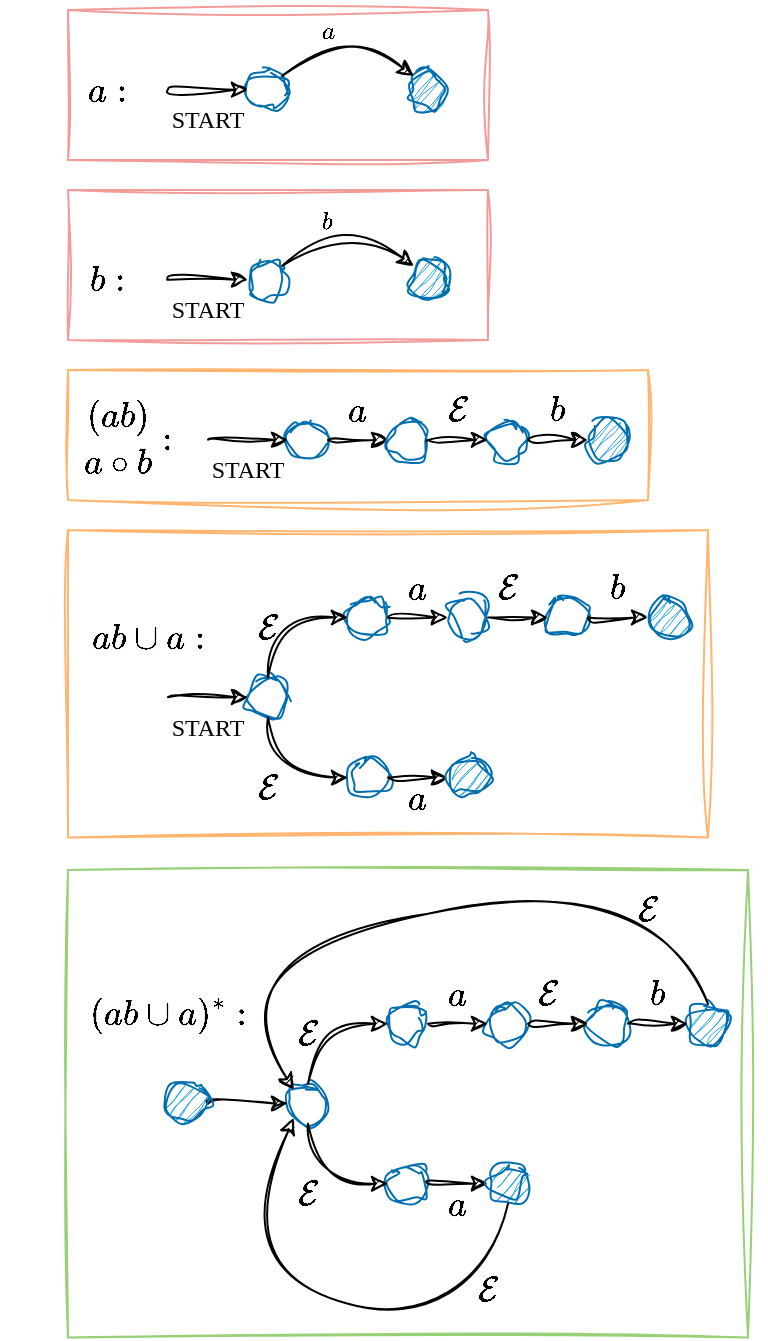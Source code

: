 <mxfile version="28.2.5">
  <diagram name="Pagina-1" id="MN7WsSKvXLgIGYer2BLl">
    <mxGraphModel dx="676" dy="473" grid="1" gridSize="10" guides="1" tooltips="1" connect="1" arrows="1" fold="1" page="1" pageScale="1" pageWidth="827" pageHeight="1169" math="1" shadow="0">
      <root>
        <mxCell id="0" />
        <mxCell id="1" parent="0" />
        <mxCell id="k1Dcnds8sTbt5Jc8Jx6L-89" value="" style="group" vertex="1" connectable="0" parent="1">
          <mxGeometry x="230" y="570" width="320" height="153.75" as="geometry" />
        </mxCell>
        <mxCell id="k1Dcnds8sTbt5Jc8Jx6L-24" value="&lt;font style=&quot;font-size: 15px;&quot;&gt;$$ab\cup a:$$&lt;/font&gt;" style="text;html=1;align=center;verticalAlign=middle;whiteSpace=wrap;rounded=0;fontColor=default;" vertex="1" parent="k1Dcnds8sTbt5Jc8Jx6L-89">
          <mxGeometry x="10" y="38.75" width="60" height="30" as="geometry" />
        </mxCell>
        <mxCell id="k1Dcnds8sTbt5Jc8Jx6L-25" value="" style="ellipse;whiteSpace=wrap;html=1;sketch=1;curveFitting=1;jiggle=2;fillColor=none;fontColor=#ffffff;strokeColor=#006EAF;" vertex="1" parent="k1Dcnds8sTbt5Jc8Jx6L-89">
          <mxGeometry x="90" y="73.75" width="20" height="20" as="geometry" />
        </mxCell>
        <mxCell id="k1Dcnds8sTbt5Jc8Jx6L-26" value="" style="curved=1;endArrow=classic;html=1;rounded=0;exitX=1;exitY=0.5;exitDx=0;exitDy=0;entryX=0;entryY=0.5;entryDx=0;entryDy=0;sketch=1;curveFitting=1;jiggle=2;" edge="1" parent="k1Dcnds8sTbt5Jc8Jx6L-89">
          <mxGeometry width="50" height="50" relative="1" as="geometry">
            <mxPoint x="50" y="83.58" as="sourcePoint" />
            <mxPoint x="90" y="83.58" as="targetPoint" />
            <Array as="points" />
          </mxGeometry>
        </mxCell>
        <mxCell id="k1Dcnds8sTbt5Jc8Jx6L-27" value="START" style="text;html=1;align=center;verticalAlign=middle;whiteSpace=wrap;rounded=0;fontFamily=Comic Sans MS;" vertex="1" parent="k1Dcnds8sTbt5Jc8Jx6L-89">
          <mxGeometry x="40" y="83.75" width="60" height="30" as="geometry" />
        </mxCell>
        <mxCell id="k1Dcnds8sTbt5Jc8Jx6L-28" value="" style="ellipse;whiteSpace=wrap;html=1;sketch=1;curveFitting=1;jiggle=2;fillColor=none;fontColor=#ffffff;strokeColor=#006EAF;" vertex="1" parent="k1Dcnds8sTbt5Jc8Jx6L-89">
          <mxGeometry x="140" y="113.75" width="20" height="20" as="geometry" />
        </mxCell>
        <mxCell id="k1Dcnds8sTbt5Jc8Jx6L-29" value="" style="ellipse;whiteSpace=wrap;html=1;sketch=1;curveFitting=1;jiggle=2;fillColor=none;fontColor=#ffffff;strokeColor=#006EAF;" vertex="1" parent="k1Dcnds8sTbt5Jc8Jx6L-89">
          <mxGeometry x="140" y="33.75" width="20" height="20" as="geometry" />
        </mxCell>
        <mxCell id="k1Dcnds8sTbt5Jc8Jx6L-30" value="" style="curved=1;endArrow=classic;html=1;rounded=0;exitX=0.5;exitY=0;exitDx=0;exitDy=0;entryX=0;entryY=0.5;entryDx=0;entryDy=0;sketch=1;curveFitting=1;jiggle=2;" edge="1" parent="k1Dcnds8sTbt5Jc8Jx6L-89" source="k1Dcnds8sTbt5Jc8Jx6L-25" target="k1Dcnds8sTbt5Jc8Jx6L-29">
          <mxGeometry width="50" height="50" relative="1" as="geometry">
            <mxPoint x="80" y="43.67" as="sourcePoint" />
            <mxPoint x="120" y="43.67" as="targetPoint" />
            <Array as="points">
              <mxPoint x="100" y="43.75" />
            </Array>
          </mxGeometry>
        </mxCell>
        <mxCell id="k1Dcnds8sTbt5Jc8Jx6L-31" value="" style="curved=1;endArrow=classic;html=1;rounded=0;exitX=0.5;exitY=1;exitDx=0;exitDy=0;entryX=0;entryY=0.5;entryDx=0;entryDy=0;sketch=1;curveFitting=1;jiggle=2;" edge="1" parent="k1Dcnds8sTbt5Jc8Jx6L-89" source="k1Dcnds8sTbt5Jc8Jx6L-25" target="k1Dcnds8sTbt5Jc8Jx6L-28">
          <mxGeometry width="50" height="50" relative="1" as="geometry">
            <mxPoint x="100" y="83.75" as="sourcePoint" />
            <mxPoint x="120" y="53.75" as="targetPoint" />
            <Array as="points">
              <mxPoint x="100" y="123.75" />
            </Array>
          </mxGeometry>
        </mxCell>
        <mxCell id="k1Dcnds8sTbt5Jc8Jx6L-32" value="" style="ellipse;whiteSpace=wrap;html=1;sketch=1;curveFitting=1;jiggle=2;fillColor=none;fontColor=#ffffff;strokeColor=#006EAF;" vertex="1" parent="k1Dcnds8sTbt5Jc8Jx6L-89">
          <mxGeometry x="190" y="33.75" width="20" height="20" as="geometry" />
        </mxCell>
        <mxCell id="k1Dcnds8sTbt5Jc8Jx6L-33" value="" style="curved=1;endArrow=classic;html=1;rounded=0;exitX=1;exitY=0.5;exitDx=0;exitDy=0;entryX=0;entryY=0.5;entryDx=0;entryDy=0;sketch=1;curveFitting=1;jiggle=2;" edge="1" parent="k1Dcnds8sTbt5Jc8Jx6L-89" source="k1Dcnds8sTbt5Jc8Jx6L-29" target="k1Dcnds8sTbt5Jc8Jx6L-32">
          <mxGeometry width="50" height="50" relative="1" as="geometry">
            <mxPoint x="140" y="43.56" as="sourcePoint" />
            <mxPoint x="170" y="43.56" as="targetPoint" />
          </mxGeometry>
        </mxCell>
        <mxCell id="k1Dcnds8sTbt5Jc8Jx6L-34" value="&lt;font style=&quot;font-size: 15px;&quot;&gt;$$\mathcal{E}$$&lt;/font&gt;" style="text;html=1;align=center;verticalAlign=middle;whiteSpace=wrap;rounded=0;fontColor=default;" vertex="1" parent="k1Dcnds8sTbt5Jc8Jx6L-89">
          <mxGeometry x="70" y="113.75" width="60" height="30" as="geometry" />
        </mxCell>
        <mxCell id="k1Dcnds8sTbt5Jc8Jx6L-35" value="&lt;font style=&quot;font-size: 15px;&quot;&gt;$$\mathcal{E}$$&lt;/font&gt;" style="text;html=1;align=center;verticalAlign=middle;whiteSpace=wrap;rounded=0;fontColor=default;" vertex="1" parent="k1Dcnds8sTbt5Jc8Jx6L-89">
          <mxGeometry x="70" y="33.75" width="60" height="30" as="geometry" />
        </mxCell>
        <mxCell id="k1Dcnds8sTbt5Jc8Jx6L-36" value="" style="curved=1;endArrow=classic;html=1;rounded=0;exitX=1;exitY=0.5;exitDx=0;exitDy=0;sketch=1;curveFitting=1;jiggle=2;entryX=0;entryY=0.5;entryDx=0;entryDy=0;" edge="1" parent="k1Dcnds8sTbt5Jc8Jx6L-89" source="k1Dcnds8sTbt5Jc8Jx6L-28" target="k1Dcnds8sTbt5Jc8Jx6L-37">
          <mxGeometry width="50" height="50" relative="1" as="geometry">
            <mxPoint x="190" y="113.75" as="sourcePoint" />
            <mxPoint x="170" y="143.75" as="targetPoint" />
            <Array as="points" />
          </mxGeometry>
        </mxCell>
        <mxCell id="k1Dcnds8sTbt5Jc8Jx6L-37" value="" style="ellipse;whiteSpace=wrap;html=1;sketch=1;curveFitting=1;jiggle=2;fillColor=#1ba1e2;fontColor=#ffffff;strokeColor=#006EAF;" vertex="1" parent="k1Dcnds8sTbt5Jc8Jx6L-89">
          <mxGeometry x="190" y="113.75" width="20" height="20" as="geometry" />
        </mxCell>
        <mxCell id="k1Dcnds8sTbt5Jc8Jx6L-38" value="" style="ellipse;whiteSpace=wrap;html=1;sketch=1;curveFitting=1;jiggle=2;fillColor=#1ba1e2;fontColor=#ffffff;strokeColor=#006EAF;" vertex="1" parent="k1Dcnds8sTbt5Jc8Jx6L-89">
          <mxGeometry x="290" y="33.75" width="20" height="20" as="geometry" />
        </mxCell>
        <mxCell id="k1Dcnds8sTbt5Jc8Jx6L-41" value="&lt;font style=&quot;font-size: 15px;&quot;&gt;$$a$$&lt;/font&gt;" style="text;html=1;align=center;verticalAlign=middle;whiteSpace=wrap;rounded=0;fontColor=default;" vertex="1" parent="k1Dcnds8sTbt5Jc8Jx6L-89">
          <mxGeometry x="160" y="123.75" width="30" height="20" as="geometry" />
        </mxCell>
        <mxCell id="k1Dcnds8sTbt5Jc8Jx6L-42" value="&lt;font style=&quot;font-size: 15px;&quot;&gt;$$a$$&lt;/font&gt;" style="text;html=1;align=center;verticalAlign=middle;whiteSpace=wrap;rounded=0;fontColor=default;" vertex="1" parent="k1Dcnds8sTbt5Jc8Jx6L-89">
          <mxGeometry x="160" y="18.75" width="30" height="20" as="geometry" />
        </mxCell>
        <mxCell id="k1Dcnds8sTbt5Jc8Jx6L-44" value="&lt;font style=&quot;font-size: 15px;&quot;&gt;$$\mathcal{b}$$&lt;/font&gt;" style="text;html=1;align=center;verticalAlign=middle;whiteSpace=wrap;rounded=0;fontColor=default;" vertex="1" parent="k1Dcnds8sTbt5Jc8Jx6L-89">
          <mxGeometry x="260" y="18.75" width="30" height="20" as="geometry" />
        </mxCell>
        <mxCell id="k1Dcnds8sTbt5Jc8Jx6L-45" value="" style="ellipse;whiteSpace=wrap;html=1;sketch=1;curveFitting=1;jiggle=2;fillColor=none;fontColor=#ffffff;strokeColor=#006EAF;" vertex="1" parent="k1Dcnds8sTbt5Jc8Jx6L-89">
          <mxGeometry x="240" y="33.75" width="20" height="20" as="geometry" />
        </mxCell>
        <mxCell id="k1Dcnds8sTbt5Jc8Jx6L-46" value="" style="curved=1;endArrow=classic;html=1;rounded=0;exitX=1;exitY=0.5;exitDx=0;exitDy=0;entryX=0;entryY=0.5;entryDx=0;entryDy=0;sketch=1;curveFitting=1;jiggle=2;" edge="1" parent="k1Dcnds8sTbt5Jc8Jx6L-89" source="k1Dcnds8sTbt5Jc8Jx6L-32" target="k1Dcnds8sTbt5Jc8Jx6L-45">
          <mxGeometry width="50" height="50" relative="1" as="geometry">
            <mxPoint x="210" y="63.37" as="sourcePoint" />
            <mxPoint x="240" y="63.37" as="targetPoint" />
          </mxGeometry>
        </mxCell>
        <mxCell id="k1Dcnds8sTbt5Jc8Jx6L-47" value="" style="curved=1;endArrow=classic;html=1;rounded=0;exitX=1;exitY=0.5;exitDx=0;exitDy=0;entryX=0;entryY=0.5;entryDx=0;entryDy=0;sketch=1;curveFitting=1;jiggle=2;" edge="1" parent="k1Dcnds8sTbt5Jc8Jx6L-89" source="k1Dcnds8sTbt5Jc8Jx6L-45" target="k1Dcnds8sTbt5Jc8Jx6L-38">
          <mxGeometry width="50" height="50" relative="1" as="geometry">
            <mxPoint x="270" y="83.37" as="sourcePoint" />
            <mxPoint x="300" y="83.37" as="targetPoint" />
          </mxGeometry>
        </mxCell>
        <mxCell id="k1Dcnds8sTbt5Jc8Jx6L-49" value="&lt;font style=&quot;font-size: 15px;&quot;&gt;$$\mathcal{E}$$&lt;/font&gt;" style="text;html=1;align=center;verticalAlign=middle;whiteSpace=wrap;rounded=0;fontColor=default;" vertex="1" parent="k1Dcnds8sTbt5Jc8Jx6L-89">
          <mxGeometry x="200" y="18.75" width="40" height="20" as="geometry" />
        </mxCell>
        <mxCell id="k1Dcnds8sTbt5Jc8Jx6L-87" value="" style="rounded=0;whiteSpace=wrap;html=1;fillColor=none;sketch=1;curveFitting=1;jiggle=2;strokeColor=#FFB570;" vertex="1" parent="k1Dcnds8sTbt5Jc8Jx6L-89">
          <mxGeometry width="320" height="153.75" as="geometry" />
        </mxCell>
        <mxCell id="k1Dcnds8sTbt5Jc8Jx6L-90" value="" style="group" vertex="1" connectable="0" parent="1">
          <mxGeometry x="220" y="400" width="220" height="75" as="geometry" />
        </mxCell>
        <mxCell id="k1Dcnds8sTbt5Jc8Jx6L-3" value="" style="ellipse;whiteSpace=wrap;html=1;sketch=1;curveFitting=1;jiggle=2;fillColor=none;fontColor=#ffffff;strokeColor=#006EAF;" vertex="1" parent="k1Dcnds8sTbt5Jc8Jx6L-90">
          <mxGeometry x="100" y="35" width="20" height="20" as="geometry" />
        </mxCell>
        <mxCell id="k1Dcnds8sTbt5Jc8Jx6L-4" value="" style="ellipse;whiteSpace=wrap;html=1;sketch=1;curveFitting=1;jiggle=2;fillColor=#1ba1e2;fontColor=#ffffff;strokeColor=#006EAF;" vertex="1" parent="k1Dcnds8sTbt5Jc8Jx6L-90">
          <mxGeometry x="180" y="35" width="20" height="20" as="geometry" />
        </mxCell>
        <mxCell id="k1Dcnds8sTbt5Jc8Jx6L-5" value="" style="curved=1;endArrow=classic;html=1;rounded=0;exitX=1;exitY=0;exitDx=0;exitDy=0;entryX=0;entryY=0;entryDx=0;entryDy=0;sketch=1;curveFitting=1;jiggle=2;" edge="1" parent="k1Dcnds8sTbt5Jc8Jx6L-90" source="k1Dcnds8sTbt5Jc8Jx6L-3" target="k1Dcnds8sTbt5Jc8Jx6L-4">
          <mxGeometry width="50" height="50" relative="1" as="geometry">
            <mxPoint x="174" y="111" as="sourcePoint" />
            <mxPoint x="226" y="111" as="targetPoint" />
            <Array as="points">
              <mxPoint x="150" y="15" />
            </Array>
          </mxGeometry>
        </mxCell>
        <mxCell id="k1Dcnds8sTbt5Jc8Jx6L-6" value="" style="curved=1;endArrow=classic;html=1;rounded=0;exitX=1;exitY=0.5;exitDx=0;exitDy=0;entryX=0;entryY=0.5;entryDx=0;entryDy=0;sketch=1;curveFitting=1;jiggle=2;" edge="1" parent="k1Dcnds8sTbt5Jc8Jx6L-90">
          <mxGeometry width="50" height="50" relative="1" as="geometry">
            <mxPoint x="60" y="44.83" as="sourcePoint" />
            <mxPoint x="100" y="44.83" as="targetPoint" />
            <Array as="points" />
          </mxGeometry>
        </mxCell>
        <mxCell id="k1Dcnds8sTbt5Jc8Jx6L-7" value="START" style="text;html=1;align=center;verticalAlign=middle;whiteSpace=wrap;rounded=0;fontFamily=Comic Sans MS;" vertex="1" parent="k1Dcnds8sTbt5Jc8Jx6L-90">
          <mxGeometry x="50" y="45" width="60" height="30" as="geometry" />
        </mxCell>
        <mxCell id="k1Dcnds8sTbt5Jc8Jx6L-8" value="&lt;font style=&quot;font-size: 15px;&quot;&gt;$$b:$$&lt;/font&gt;" style="text;html=1;align=center;verticalAlign=middle;whiteSpace=wrap;rounded=0;fontColor=default;" vertex="1" parent="k1Dcnds8sTbt5Jc8Jx6L-90">
          <mxGeometry y="30" width="60" height="30" as="geometry" />
        </mxCell>
        <mxCell id="k1Dcnds8sTbt5Jc8Jx6L-9" value="$$b$$" style="text;html=1;align=center;verticalAlign=middle;whiteSpace=wrap;rounded=0;fontFamily=Comic Sans MS;fontColor=default;" vertex="1" parent="k1Dcnds8sTbt5Jc8Jx6L-90">
          <mxGeometry x="110" width="60" height="30" as="geometry" />
        </mxCell>
        <mxCell id="k1Dcnds8sTbt5Jc8Jx6L-81" value="" style="rounded=0;whiteSpace=wrap;html=1;fillColor=none;sketch=1;curveFitting=1;jiggle=2;strokeColor=#F19C99;" vertex="1" parent="k1Dcnds8sTbt5Jc8Jx6L-90">
          <mxGeometry x="10" width="210" height="75" as="geometry" />
        </mxCell>
        <mxCell id="k1Dcnds8sTbt5Jc8Jx6L-91" value="" style="group" vertex="1" connectable="0" parent="1">
          <mxGeometry x="220" y="305" width="220" height="80" as="geometry" />
        </mxCell>
        <mxCell id="ddl-roebjKmBMkPWHnF6-1" value="" style="ellipse;whiteSpace=wrap;html=1;sketch=1;curveFitting=1;jiggle=2;fillColor=none;fontColor=#ffffff;strokeColor=#006EAF;" parent="k1Dcnds8sTbt5Jc8Jx6L-91" vertex="1">
          <mxGeometry x="100" y="35" width="20" height="20" as="geometry" />
        </mxCell>
        <mxCell id="ddl-roebjKmBMkPWHnF6-2" value="" style="ellipse;whiteSpace=wrap;html=1;sketch=1;curveFitting=1;jiggle=2;fillColor=#1ba1e2;fontColor=#ffffff;strokeColor=#006EAF;" parent="k1Dcnds8sTbt5Jc8Jx6L-91" vertex="1">
          <mxGeometry x="180" y="35" width="20" height="20" as="geometry" />
        </mxCell>
        <mxCell id="ddl-roebjKmBMkPWHnF6-4" value="" style="curved=1;endArrow=classic;html=1;rounded=0;exitX=1;exitY=0;exitDx=0;exitDy=0;entryX=0;entryY=0;entryDx=0;entryDy=0;sketch=1;curveFitting=1;jiggle=2;" parent="k1Dcnds8sTbt5Jc8Jx6L-91" source="ddl-roebjKmBMkPWHnF6-1" target="ddl-roebjKmBMkPWHnF6-2" edge="1">
          <mxGeometry width="50" height="50" relative="1" as="geometry">
            <mxPoint x="174" y="111" as="sourcePoint" />
            <mxPoint x="226" y="111" as="targetPoint" />
            <Array as="points">
              <mxPoint x="150" y="15" />
            </Array>
          </mxGeometry>
        </mxCell>
        <mxCell id="61cGgM1Lmk8JUmtUeZvV-2" value="" style="curved=1;endArrow=classic;html=1;rounded=0;exitX=1;exitY=0.5;exitDx=0;exitDy=0;entryX=0;entryY=0.5;entryDx=0;entryDy=0;sketch=1;curveFitting=1;jiggle=2;" parent="k1Dcnds8sTbt5Jc8Jx6L-91" edge="1">
          <mxGeometry width="50" height="50" relative="1" as="geometry">
            <mxPoint x="60" y="44.83" as="sourcePoint" />
            <mxPoint x="100" y="44.83" as="targetPoint" />
            <Array as="points" />
          </mxGeometry>
        </mxCell>
        <mxCell id="61cGgM1Lmk8JUmtUeZvV-3" value="START" style="text;html=1;align=center;verticalAlign=middle;whiteSpace=wrap;rounded=0;fontFamily=Comic Sans MS;" parent="k1Dcnds8sTbt5Jc8Jx6L-91" vertex="1">
          <mxGeometry x="50" y="45" width="60" height="30" as="geometry" />
        </mxCell>
        <mxCell id="k1Dcnds8sTbt5Jc8Jx6L-1" value="&lt;font style=&quot;font-size: 15px;&quot;&gt;$$a:$$&lt;/font&gt;" style="text;html=1;align=center;verticalAlign=middle;whiteSpace=wrap;rounded=0;fontColor=default;" vertex="1" parent="k1Dcnds8sTbt5Jc8Jx6L-91">
          <mxGeometry y="30" width="60" height="30" as="geometry" />
        </mxCell>
        <mxCell id="k1Dcnds8sTbt5Jc8Jx6L-2" value="$$a$$" style="text;html=1;align=center;verticalAlign=middle;whiteSpace=wrap;rounded=0;fontFamily=Comic Sans MS;fontColor=default;" vertex="1" parent="k1Dcnds8sTbt5Jc8Jx6L-91">
          <mxGeometry x="110" width="60" height="30" as="geometry" />
        </mxCell>
        <mxCell id="k1Dcnds8sTbt5Jc8Jx6L-82" value="" style="rounded=0;whiteSpace=wrap;html=1;fillColor=none;sketch=1;curveFitting=1;jiggle=2;strokeColor=#F19C99;" vertex="1" parent="k1Dcnds8sTbt5Jc8Jx6L-91">
          <mxGeometry x="10" y="5" width="210" height="75" as="geometry" />
        </mxCell>
        <mxCell id="k1Dcnds8sTbt5Jc8Jx6L-92" value="" style="group" vertex="1" connectable="0" parent="1">
          <mxGeometry x="230" y="490" width="290" height="65" as="geometry" />
        </mxCell>
        <mxCell id="k1Dcnds8sTbt5Jc8Jx6L-10" value="" style="ellipse;whiteSpace=wrap;html=1;sketch=1;curveFitting=1;jiggle=2;fillColor=none;fontColor=#ffffff;strokeColor=#006EAF;" vertex="1" parent="k1Dcnds8sTbt5Jc8Jx6L-92">
          <mxGeometry x="110" y="25" width="20" height="20" as="geometry" />
        </mxCell>
        <mxCell id="k1Dcnds8sTbt5Jc8Jx6L-12" value="" style="curved=1;endArrow=classic;html=1;rounded=0;exitX=1;exitY=0.5;exitDx=0;exitDy=0;entryX=0;entryY=0.5;entryDx=0;entryDy=0;sketch=1;curveFitting=1;jiggle=2;" edge="1" parent="k1Dcnds8sTbt5Jc8Jx6L-92" source="k1Dcnds8sTbt5Jc8Jx6L-10" target="k1Dcnds8sTbt5Jc8Jx6L-17">
          <mxGeometry width="50" height="50" relative="1" as="geometry">
            <mxPoint x="184" y="101" as="sourcePoint" />
            <mxPoint x="192.929" y="27.929" as="targetPoint" />
          </mxGeometry>
        </mxCell>
        <mxCell id="k1Dcnds8sTbt5Jc8Jx6L-13" value="" style="curved=1;endArrow=classic;html=1;rounded=0;exitX=1;exitY=0.5;exitDx=0;exitDy=0;entryX=0;entryY=0.5;entryDx=0;entryDy=0;sketch=1;curveFitting=1;jiggle=2;" edge="1" parent="k1Dcnds8sTbt5Jc8Jx6L-92">
          <mxGeometry width="50" height="50" relative="1" as="geometry">
            <mxPoint x="70" y="34.83" as="sourcePoint" />
            <mxPoint x="110" y="34.83" as="targetPoint" />
            <Array as="points" />
          </mxGeometry>
        </mxCell>
        <mxCell id="k1Dcnds8sTbt5Jc8Jx6L-14" value="START" style="text;html=1;align=center;verticalAlign=middle;whiteSpace=wrap;rounded=0;fontFamily=Comic Sans MS;" vertex="1" parent="k1Dcnds8sTbt5Jc8Jx6L-92">
          <mxGeometry x="60" y="35" width="60" height="30" as="geometry" />
        </mxCell>
        <mxCell id="k1Dcnds8sTbt5Jc8Jx6L-15" value="&lt;font style=&quot;font-size: 15px;&quot;&gt;$$\begin{gathered}(ab)\\a\circ b \end{gathered}:$$&lt;/font&gt;" style="text;html=1;align=center;verticalAlign=middle;whiteSpace=wrap;rounded=0;fontColor=default;" vertex="1" parent="k1Dcnds8sTbt5Jc8Jx6L-92">
          <mxGeometry y="20" width="60" height="30" as="geometry" />
        </mxCell>
        <mxCell id="k1Dcnds8sTbt5Jc8Jx6L-16" value="" style="ellipse;whiteSpace=wrap;html=1;sketch=1;curveFitting=1;jiggle=2;fillColor=#1ba1e2;fontColor=#ffffff;strokeColor=#006EAF;" vertex="1" parent="k1Dcnds8sTbt5Jc8Jx6L-92">
          <mxGeometry x="260" y="25" width="20" height="20" as="geometry" />
        </mxCell>
        <mxCell id="k1Dcnds8sTbt5Jc8Jx6L-17" value="" style="ellipse;whiteSpace=wrap;html=1;sketch=1;curveFitting=1;jiggle=2;fillColor=none;fontColor=#ffffff;strokeColor=#006EAF;" vertex="1" parent="k1Dcnds8sTbt5Jc8Jx6L-92">
          <mxGeometry x="160" y="25" width="20" height="20" as="geometry" />
        </mxCell>
        <mxCell id="k1Dcnds8sTbt5Jc8Jx6L-18" value="" style="ellipse;whiteSpace=wrap;html=1;sketch=1;curveFitting=1;jiggle=2;fillColor=none;fontColor=#ffffff;strokeColor=#006EAF;" vertex="1" parent="k1Dcnds8sTbt5Jc8Jx6L-92">
          <mxGeometry x="210" y="25" width="20" height="20" as="geometry" />
        </mxCell>
        <mxCell id="k1Dcnds8sTbt5Jc8Jx6L-19" value="" style="curved=1;endArrow=classic;html=1;rounded=0;exitX=1;exitY=0.5;exitDx=0;exitDy=0;entryX=0;entryY=0.5;entryDx=0;entryDy=0;sketch=1;curveFitting=1;jiggle=2;" edge="1" parent="k1Dcnds8sTbt5Jc8Jx6L-92" source="k1Dcnds8sTbt5Jc8Jx6L-17" target="k1Dcnds8sTbt5Jc8Jx6L-18">
          <mxGeometry width="50" height="50" relative="1" as="geometry">
            <mxPoint x="180" y="25" as="sourcePoint" />
            <mxPoint x="216" y="25" as="targetPoint" />
          </mxGeometry>
        </mxCell>
        <mxCell id="k1Dcnds8sTbt5Jc8Jx6L-23" value="" style="curved=1;endArrow=classic;html=1;rounded=0;entryX=0;entryY=0.5;entryDx=0;entryDy=0;sketch=1;curveFitting=1;jiggle=2;" edge="1" parent="k1Dcnds8sTbt5Jc8Jx6L-92" target="k1Dcnds8sTbt5Jc8Jx6L-16">
          <mxGeometry width="50" height="50" relative="1" as="geometry">
            <mxPoint x="230" y="35" as="sourcePoint" />
            <mxPoint x="260" y="35" as="targetPoint" />
          </mxGeometry>
        </mxCell>
        <mxCell id="k1Dcnds8sTbt5Jc8Jx6L-43" value="&lt;font style=&quot;font-size: 15px;&quot;&gt;$$a$$&lt;/font&gt;" style="text;html=1;align=center;verticalAlign=middle;whiteSpace=wrap;rounded=0;fontColor=default;" vertex="1" parent="k1Dcnds8sTbt5Jc8Jx6L-92">
          <mxGeometry x="130" y="10" width="30" height="20" as="geometry" />
        </mxCell>
        <mxCell id="k1Dcnds8sTbt5Jc8Jx6L-50" value="&lt;font style=&quot;font-size: 15px;&quot;&gt;$$\mathcal{E}$$&lt;/font&gt;" style="text;html=1;align=center;verticalAlign=middle;whiteSpace=wrap;rounded=0;fontColor=default;" vertex="1" parent="k1Dcnds8sTbt5Jc8Jx6L-92">
          <mxGeometry x="175" y="10" width="40" height="20" as="geometry" />
        </mxCell>
        <mxCell id="k1Dcnds8sTbt5Jc8Jx6L-52" value="&lt;font style=&quot;font-size: 15px;&quot;&gt;$$\mathcal{b}$$&lt;/font&gt;" style="text;html=1;align=center;verticalAlign=middle;whiteSpace=wrap;rounded=0;fontColor=default;" vertex="1" parent="k1Dcnds8sTbt5Jc8Jx6L-92">
          <mxGeometry x="230" y="10" width="30" height="20" as="geometry" />
        </mxCell>
        <mxCell id="k1Dcnds8sTbt5Jc8Jx6L-83" value="" style="rounded=0;whiteSpace=wrap;html=1;fillColor=none;sketch=1;curveFitting=1;jiggle=2;strokeColor=#FFB570;" vertex="1" parent="k1Dcnds8sTbt5Jc8Jx6L-92">
          <mxGeometry width="290" height="65" as="geometry" />
        </mxCell>
        <mxCell id="k1Dcnds8sTbt5Jc8Jx6L-53" value="&lt;font style=&quot;font-size: 15px;&quot;&gt;$$(ab\cup a)^{*}:$$&lt;/font&gt;" style="text;html=1;align=center;verticalAlign=middle;whiteSpace=wrap;rounded=0;fontColor=default;" vertex="1" parent="1">
          <mxGeometry x="250" y="796.87" width="60" height="30" as="geometry" />
        </mxCell>
        <mxCell id="k1Dcnds8sTbt5Jc8Jx6L-54" value="" style="ellipse;whiteSpace=wrap;html=1;sketch=1;curveFitting=1;jiggle=2;fillColor=none;fontColor=#ffffff;strokeColor=#006EAF;" vertex="1" parent="1">
          <mxGeometry x="340" y="846.87" width="20" height="20" as="geometry" />
        </mxCell>
        <mxCell id="k1Dcnds8sTbt5Jc8Jx6L-55" value="" style="curved=1;endArrow=classic;html=1;rounded=0;entryX=0;entryY=0.5;entryDx=0;entryDy=0;sketch=1;curveFitting=1;jiggle=2;exitX=1;exitY=0.5;exitDx=0;exitDy=0;" edge="1" parent="1" source="k1Dcnds8sTbt5Jc8Jx6L-76">
          <mxGeometry width="50" height="50" relative="1" as="geometry">
            <mxPoint x="300" y="871.87" as="sourcePoint" />
            <mxPoint x="340" y="856.7" as="targetPoint" />
            <Array as="points" />
          </mxGeometry>
        </mxCell>
        <mxCell id="k1Dcnds8sTbt5Jc8Jx6L-57" value="" style="ellipse;whiteSpace=wrap;html=1;sketch=1;curveFitting=1;jiggle=2;fillColor=none;fontColor=#ffffff;strokeColor=#006EAF;" vertex="1" parent="1">
          <mxGeometry x="390" y="886.87" width="20" height="20" as="geometry" />
        </mxCell>
        <mxCell id="k1Dcnds8sTbt5Jc8Jx6L-58" value="" style="ellipse;whiteSpace=wrap;html=1;sketch=1;curveFitting=1;jiggle=2;fillColor=none;fontColor=#ffffff;strokeColor=#006EAF;" vertex="1" parent="1">
          <mxGeometry x="390" y="806.87" width="20" height="20" as="geometry" />
        </mxCell>
        <mxCell id="k1Dcnds8sTbt5Jc8Jx6L-59" value="" style="curved=1;endArrow=classic;html=1;rounded=0;exitX=0.5;exitY=0;exitDx=0;exitDy=0;entryX=0;entryY=0.5;entryDx=0;entryDy=0;sketch=1;curveFitting=1;jiggle=2;" edge="1" parent="1" source="k1Dcnds8sTbt5Jc8Jx6L-54" target="k1Dcnds8sTbt5Jc8Jx6L-58">
          <mxGeometry width="50" height="50" relative="1" as="geometry">
            <mxPoint x="330" y="816.79" as="sourcePoint" />
            <mxPoint x="370" y="816.79" as="targetPoint" />
            <Array as="points">
              <mxPoint x="350" y="816.87" />
            </Array>
          </mxGeometry>
        </mxCell>
        <mxCell id="k1Dcnds8sTbt5Jc8Jx6L-60" value="" style="curved=1;endArrow=classic;html=1;rounded=0;exitX=0.5;exitY=1;exitDx=0;exitDy=0;entryX=0;entryY=0.5;entryDx=0;entryDy=0;sketch=1;curveFitting=1;jiggle=2;" edge="1" parent="1" source="k1Dcnds8sTbt5Jc8Jx6L-54" target="k1Dcnds8sTbt5Jc8Jx6L-57">
          <mxGeometry width="50" height="50" relative="1" as="geometry">
            <mxPoint x="350" y="856.87" as="sourcePoint" />
            <mxPoint x="370" y="826.87" as="targetPoint" />
            <Array as="points">
              <mxPoint x="350" y="896.87" />
            </Array>
          </mxGeometry>
        </mxCell>
        <mxCell id="k1Dcnds8sTbt5Jc8Jx6L-61" value="" style="ellipse;whiteSpace=wrap;html=1;sketch=1;curveFitting=1;jiggle=2;fillColor=none;fontColor=#ffffff;strokeColor=#006EAF;" vertex="1" parent="1">
          <mxGeometry x="440" y="806.87" width="20" height="20" as="geometry" />
        </mxCell>
        <mxCell id="k1Dcnds8sTbt5Jc8Jx6L-62" value="" style="curved=1;endArrow=classic;html=1;rounded=0;exitX=1;exitY=0.5;exitDx=0;exitDy=0;entryX=0;entryY=0.5;entryDx=0;entryDy=0;sketch=1;curveFitting=1;jiggle=2;" edge="1" parent="1" source="k1Dcnds8sTbt5Jc8Jx6L-58" target="k1Dcnds8sTbt5Jc8Jx6L-61">
          <mxGeometry width="50" height="50" relative="1" as="geometry">
            <mxPoint x="390" y="816.68" as="sourcePoint" />
            <mxPoint x="420" y="816.68" as="targetPoint" />
          </mxGeometry>
        </mxCell>
        <mxCell id="k1Dcnds8sTbt5Jc8Jx6L-63" value="&lt;font style=&quot;font-size: 15px;&quot;&gt;$$\mathcal{E}$$&lt;/font&gt;" style="text;html=1;align=center;verticalAlign=middle;whiteSpace=wrap;rounded=0;fontColor=default;" vertex="1" parent="1">
          <mxGeometry x="320" y="886.87" width="60" height="30" as="geometry" />
        </mxCell>
        <mxCell id="k1Dcnds8sTbt5Jc8Jx6L-64" value="&lt;font style=&quot;font-size: 15px;&quot;&gt;$$\mathcal{E}$$&lt;/font&gt;" style="text;html=1;align=center;verticalAlign=middle;whiteSpace=wrap;rounded=0;fontColor=default;" vertex="1" parent="1">
          <mxGeometry x="320" y="806.87" width="60" height="30" as="geometry" />
        </mxCell>
        <mxCell id="k1Dcnds8sTbt5Jc8Jx6L-65" value="" style="curved=1;endArrow=classic;html=1;rounded=0;exitX=1;exitY=0.5;exitDx=0;exitDy=0;sketch=1;curveFitting=1;jiggle=2;entryX=0;entryY=0.5;entryDx=0;entryDy=0;" edge="1" parent="1" source="k1Dcnds8sTbt5Jc8Jx6L-57" target="k1Dcnds8sTbt5Jc8Jx6L-66">
          <mxGeometry width="50" height="50" relative="1" as="geometry">
            <mxPoint x="440" y="886.87" as="sourcePoint" />
            <mxPoint x="420" y="916.87" as="targetPoint" />
            <Array as="points" />
          </mxGeometry>
        </mxCell>
        <mxCell id="k1Dcnds8sTbt5Jc8Jx6L-66" value="" style="ellipse;whiteSpace=wrap;html=1;sketch=1;curveFitting=1;jiggle=2;fillColor=#1ba1e2;fontColor=#ffffff;strokeColor=#006EAF;" vertex="1" parent="1">
          <mxGeometry x="440" y="886.87" width="20" height="20" as="geometry" />
        </mxCell>
        <mxCell id="k1Dcnds8sTbt5Jc8Jx6L-67" value="" style="ellipse;whiteSpace=wrap;html=1;sketch=1;curveFitting=1;jiggle=2;fillColor=#1ba1e2;fontColor=#ffffff;strokeColor=#006EAF;" vertex="1" parent="1">
          <mxGeometry x="540" y="806.87" width="20" height="20" as="geometry" />
        </mxCell>
        <mxCell id="k1Dcnds8sTbt5Jc8Jx6L-68" value="&lt;font style=&quot;font-size: 15px;&quot;&gt;$$a$$&lt;/font&gt;" style="text;html=1;align=center;verticalAlign=middle;whiteSpace=wrap;rounded=0;fontColor=default;" vertex="1" parent="1">
          <mxGeometry x="410" y="896.87" width="30" height="20" as="geometry" />
        </mxCell>
        <mxCell id="k1Dcnds8sTbt5Jc8Jx6L-69" value="&lt;font style=&quot;font-size: 15px;&quot;&gt;$$a$$&lt;/font&gt;" style="text;html=1;align=center;verticalAlign=middle;whiteSpace=wrap;rounded=0;fontColor=default;" vertex="1" parent="1">
          <mxGeometry x="410" y="791.87" width="30" height="20" as="geometry" />
        </mxCell>
        <mxCell id="k1Dcnds8sTbt5Jc8Jx6L-70" value="&lt;font style=&quot;font-size: 15px;&quot;&gt;$$\mathcal{b}$$&lt;/font&gt;" style="text;html=1;align=center;verticalAlign=middle;whiteSpace=wrap;rounded=0;fontColor=default;" vertex="1" parent="1">
          <mxGeometry x="510" y="791.87" width="30" height="20" as="geometry" />
        </mxCell>
        <mxCell id="k1Dcnds8sTbt5Jc8Jx6L-71" value="" style="ellipse;whiteSpace=wrap;html=1;sketch=1;curveFitting=1;jiggle=2;fillColor=none;fontColor=#ffffff;strokeColor=#006EAF;" vertex="1" parent="1">
          <mxGeometry x="490" y="806.87" width="20" height="20" as="geometry" />
        </mxCell>
        <mxCell id="k1Dcnds8sTbt5Jc8Jx6L-72" value="" style="curved=1;endArrow=classic;html=1;rounded=0;exitX=1;exitY=0.5;exitDx=0;exitDy=0;entryX=0;entryY=0.5;entryDx=0;entryDy=0;sketch=1;curveFitting=1;jiggle=2;" edge="1" parent="1" source="k1Dcnds8sTbt5Jc8Jx6L-61" target="k1Dcnds8sTbt5Jc8Jx6L-71">
          <mxGeometry width="50" height="50" relative="1" as="geometry">
            <mxPoint x="460" y="836.49" as="sourcePoint" />
            <mxPoint x="490" y="836.49" as="targetPoint" />
          </mxGeometry>
        </mxCell>
        <mxCell id="k1Dcnds8sTbt5Jc8Jx6L-73" value="" style="curved=1;endArrow=classic;html=1;rounded=0;exitX=1;exitY=0.5;exitDx=0;exitDy=0;entryX=0;entryY=0.5;entryDx=0;entryDy=0;sketch=1;curveFitting=1;jiggle=2;" edge="1" parent="1" source="k1Dcnds8sTbt5Jc8Jx6L-71" target="k1Dcnds8sTbt5Jc8Jx6L-67">
          <mxGeometry width="50" height="50" relative="1" as="geometry">
            <mxPoint x="520" y="856.49" as="sourcePoint" />
            <mxPoint x="550" y="856.49" as="targetPoint" />
          </mxGeometry>
        </mxCell>
        <mxCell id="k1Dcnds8sTbt5Jc8Jx6L-74" value="&lt;font style=&quot;font-size: 15px;&quot;&gt;$$\mathcal{E}$$&lt;/font&gt;" style="text;html=1;align=center;verticalAlign=middle;whiteSpace=wrap;rounded=0;fontColor=default;" vertex="1" parent="1">
          <mxGeometry x="450" y="791.87" width="40" height="20" as="geometry" />
        </mxCell>
        <mxCell id="k1Dcnds8sTbt5Jc8Jx6L-75" value="" style="curved=1;endArrow=classic;html=1;rounded=0;exitX=0.5;exitY=1;exitDx=0;exitDy=0;sketch=1;curveFitting=1;jiggle=2;entryX=0;entryY=1;entryDx=0;entryDy=0;" edge="1" parent="1" source="k1Dcnds8sTbt5Jc8Jx6L-66" target="k1Dcnds8sTbt5Jc8Jx6L-54">
          <mxGeometry width="50" height="50" relative="1" as="geometry">
            <mxPoint x="420" y="981.87" as="sourcePoint" />
            <mxPoint x="310" y="901.87" as="targetPoint" />
            <Array as="points">
              <mxPoint x="430" y="971.87" />
              <mxPoint x="310" y="941.87" />
            </Array>
          </mxGeometry>
        </mxCell>
        <mxCell id="k1Dcnds8sTbt5Jc8Jx6L-76" value="" style="ellipse;whiteSpace=wrap;html=1;sketch=1;curveFitting=1;jiggle=2;fillColor=#1ba1e2;fontColor=#ffffff;strokeColor=#006EAF;" vertex="1" parent="1">
          <mxGeometry x="280" y="846.87" width="20" height="20" as="geometry" />
        </mxCell>
        <mxCell id="k1Dcnds8sTbt5Jc8Jx6L-77" value="" style="curved=1;endArrow=classic;html=1;rounded=0;exitX=0.5;exitY=0;exitDx=0;exitDy=0;sketch=1;curveFitting=1;jiggle=2;entryX=0;entryY=0;entryDx=0;entryDy=0;" edge="1" parent="1" source="k1Dcnds8sTbt5Jc8Jx6L-67" target="k1Dcnds8sTbt5Jc8Jx6L-54">
          <mxGeometry width="50" height="50" relative="1" as="geometry">
            <mxPoint x="520" y="771.87" as="sourcePoint" />
            <mxPoint x="413" y="728.87" as="targetPoint" />
            <Array as="points">
              <mxPoint x="520" y="741.87" />
              <mxPoint x="300" y="781.87" />
            </Array>
          </mxGeometry>
        </mxCell>
        <mxCell id="k1Dcnds8sTbt5Jc8Jx6L-88" value="" style="rounded=0;whiteSpace=wrap;html=1;fillColor=none;sketch=1;curveFitting=1;jiggle=2;strokeColor=#97D077;" vertex="1" parent="1">
          <mxGeometry x="230" y="739.99" width="340" height="233.75" as="geometry" />
        </mxCell>
        <mxCell id="k1Dcnds8sTbt5Jc8Jx6L-95" value="&lt;font style=&quot;font-size: 15px;&quot;&gt;$$\mathcal{E}$$&lt;/font&gt;" style="text;html=1;align=center;verticalAlign=middle;whiteSpace=wrap;rounded=0;fontColor=default;" vertex="1" parent="1">
          <mxGeometry x="500" y="750" width="40" height="20" as="geometry" />
        </mxCell>
        <mxCell id="k1Dcnds8sTbt5Jc8Jx6L-96" value="&lt;font style=&quot;font-size: 15px;&quot;&gt;$$\mathcal{E}$$&lt;/font&gt;" style="text;html=1;align=center;verticalAlign=middle;whiteSpace=wrap;rounded=0;fontColor=default;" vertex="1" parent="1">
          <mxGeometry x="420" y="940" width="40" height="20" as="geometry" />
        </mxCell>
      </root>
    </mxGraphModel>
  </diagram>
</mxfile>

